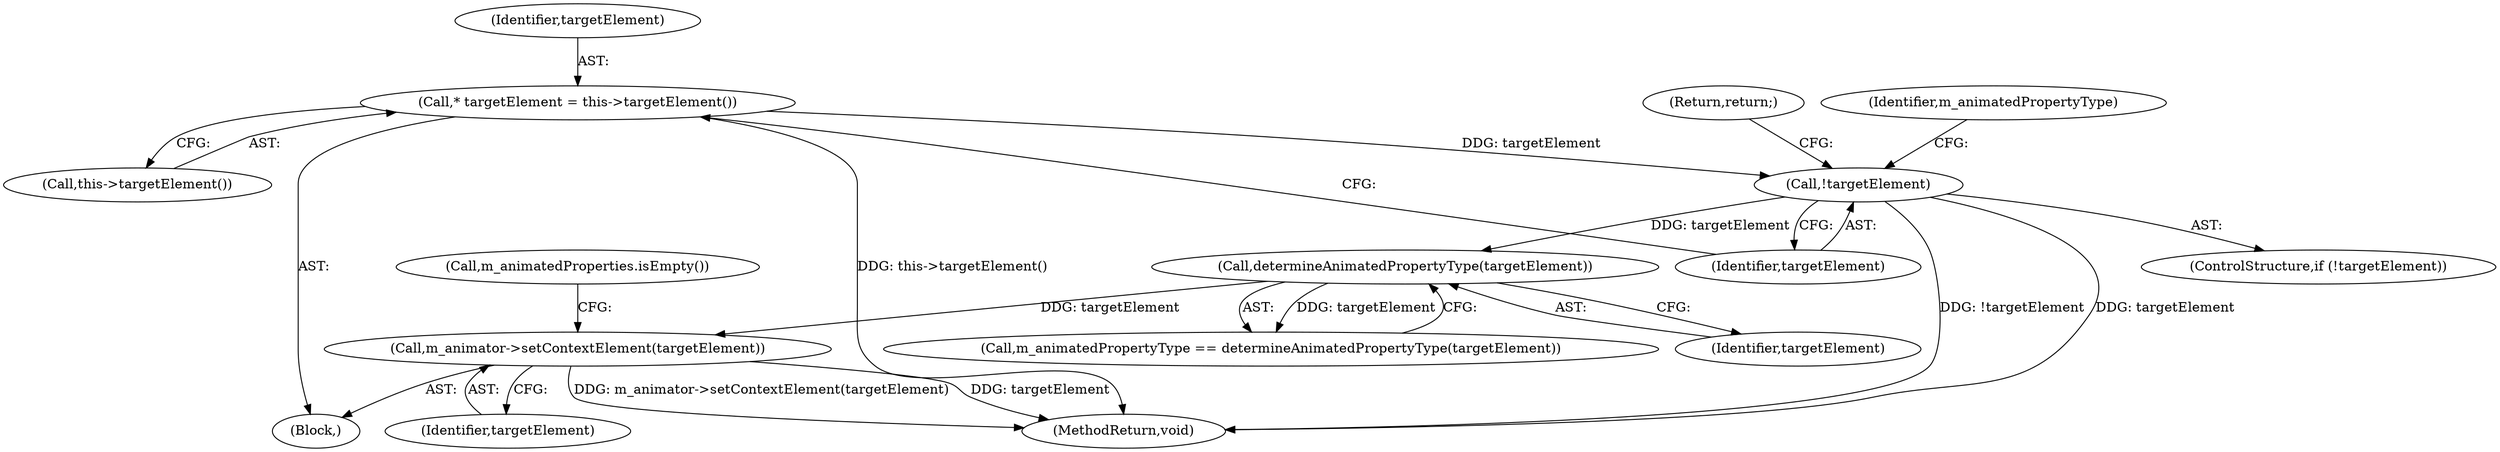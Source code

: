 digraph "0_Chrome_8876cdc1294b2a10be1724a04f864c542e2d9b6f@pointer" {
"1000186" [label="(Call,m_animator->setContextElement(targetElement))"];
"1000118" [label="(Call,determineAnimatedPropertyType(targetElement))"];
"1000112" [label="(Call,!targetElement)"];
"1000108" [label="(Call,* targetElement = this->targetElement())"];
"1000114" [label="(Return,return;)"];
"1000113" [label="(Identifier,targetElement)"];
"1000104" [label="(Block,)"];
"1000119" [label="(Identifier,targetElement)"];
"1000187" [label="(Identifier,targetElement)"];
"1000117" [label="(Identifier,m_animatedPropertyType)"];
"1000207" [label="(MethodReturn,void)"];
"1000110" [label="(Call,this->targetElement())"];
"1000116" [label="(Call,m_animatedPropertyType == determineAnimatedPropertyType(targetElement))"];
"1000111" [label="(ControlStructure,if (!targetElement))"];
"1000108" [label="(Call,* targetElement = this->targetElement())"];
"1000109" [label="(Identifier,targetElement)"];
"1000190" [label="(Call,m_animatedProperties.isEmpty())"];
"1000118" [label="(Call,determineAnimatedPropertyType(targetElement))"];
"1000186" [label="(Call,m_animator->setContextElement(targetElement))"];
"1000112" [label="(Call,!targetElement)"];
"1000186" -> "1000104"  [label="AST: "];
"1000186" -> "1000187"  [label="CFG: "];
"1000187" -> "1000186"  [label="AST: "];
"1000190" -> "1000186"  [label="CFG: "];
"1000186" -> "1000207"  [label="DDG: m_animator->setContextElement(targetElement)"];
"1000186" -> "1000207"  [label="DDG: targetElement"];
"1000118" -> "1000186"  [label="DDG: targetElement"];
"1000118" -> "1000116"  [label="AST: "];
"1000118" -> "1000119"  [label="CFG: "];
"1000119" -> "1000118"  [label="AST: "];
"1000116" -> "1000118"  [label="CFG: "];
"1000118" -> "1000116"  [label="DDG: targetElement"];
"1000112" -> "1000118"  [label="DDG: targetElement"];
"1000112" -> "1000111"  [label="AST: "];
"1000112" -> "1000113"  [label="CFG: "];
"1000113" -> "1000112"  [label="AST: "];
"1000114" -> "1000112"  [label="CFG: "];
"1000117" -> "1000112"  [label="CFG: "];
"1000112" -> "1000207"  [label="DDG: !targetElement"];
"1000112" -> "1000207"  [label="DDG: targetElement"];
"1000108" -> "1000112"  [label="DDG: targetElement"];
"1000108" -> "1000104"  [label="AST: "];
"1000108" -> "1000110"  [label="CFG: "];
"1000109" -> "1000108"  [label="AST: "];
"1000110" -> "1000108"  [label="AST: "];
"1000113" -> "1000108"  [label="CFG: "];
"1000108" -> "1000207"  [label="DDG: this->targetElement()"];
}

